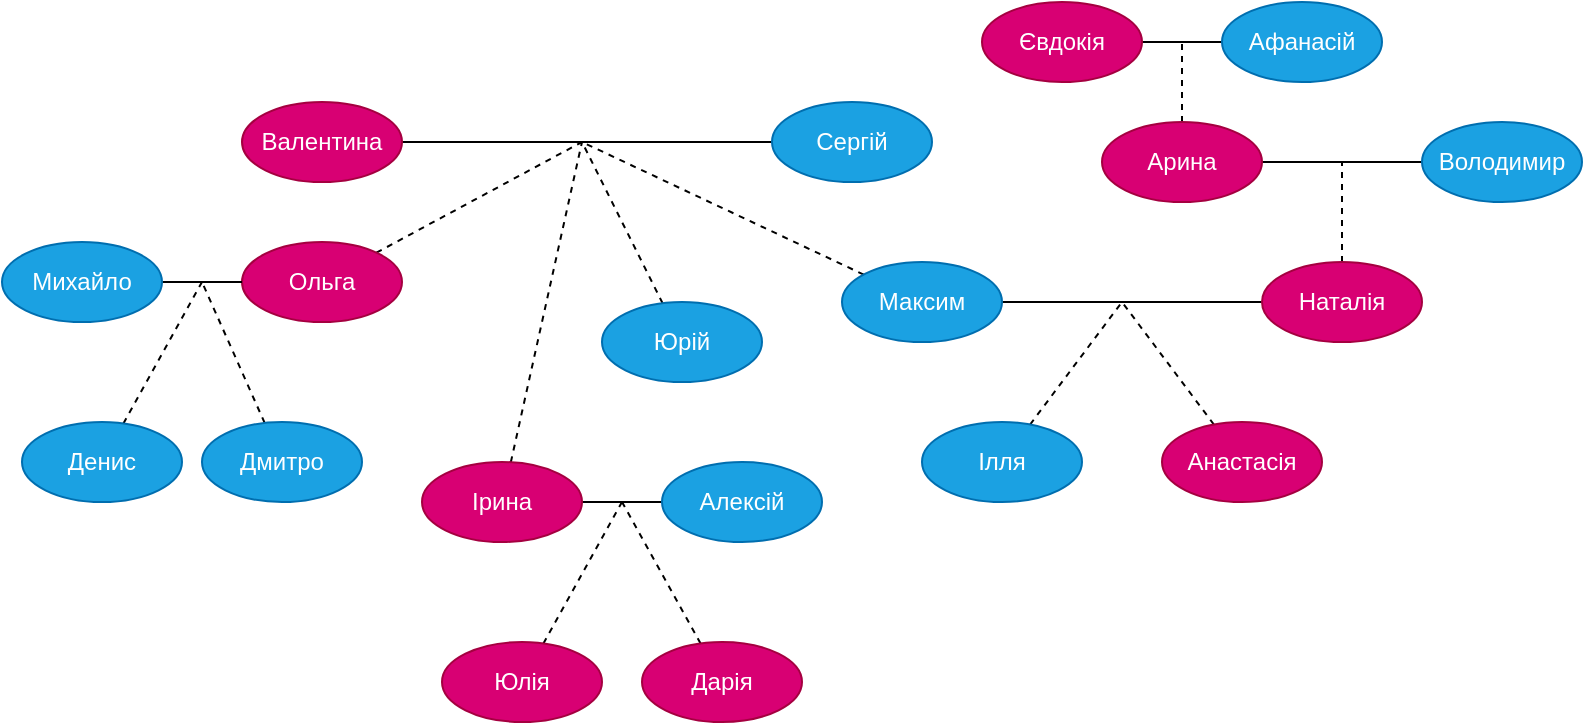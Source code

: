 <mxfile version="16.6.6" type="device"><diagram id="C_qC4oWtvyQVf8y8FEOF" name="Page-1"><mxGraphModel dx="981" dy="535" grid="1" gridSize="10" guides="1" tooltips="1" connect="1" arrows="1" fold="1" page="1" pageScale="1" pageWidth="850" pageHeight="1100" math="0" shadow="0"><root><mxCell id="0"/><mxCell id="1" parent="0"/><mxCell id="wAVEpl-wSf46L5tv8G8G-3" style="rounded=0;orthogonalLoop=1;jettySize=auto;html=1;endArrow=none;endFill=0;" parent="1" source="wAVEpl-wSf46L5tv8G8G-1" target="wAVEpl-wSf46L5tv8G8G-2" edge="1"><mxGeometry relative="1" as="geometry"/></mxCell><mxCell id="wAVEpl-wSf46L5tv8G8G-1" value="Валентина" style="ellipse;whiteSpace=wrap;html=1;fillColor=#d80073;fontColor=#ffffff;strokeColor=#A50040;" parent="1" vertex="1"><mxGeometry x="120" y="50" width="80" height="40" as="geometry"/></mxCell><mxCell id="wAVEpl-wSf46L5tv8G8G-2" value="Сергій" style="ellipse;whiteSpace=wrap;html=1;fillColor=#1ba1e2;fontColor=#ffffff;strokeColor=#006EAF;" parent="1" vertex="1"><mxGeometry x="385" y="50" width="80" height="40" as="geometry"/></mxCell><mxCell id="wAVEpl-wSf46L5tv8G8G-10" style="rounded=0;orthogonalLoop=1;jettySize=auto;html=1;endArrow=none;endFill=0;dashed=1;" parent="1" source="wAVEpl-wSf46L5tv8G8G-5" edge="1"><mxGeometry relative="1" as="geometry"><mxPoint x="290" y="70" as="targetPoint"/></mxGeometry></mxCell><mxCell id="wAVEpl-wSf46L5tv8G8G-5" value="Ольга" style="ellipse;whiteSpace=wrap;html=1;fillColor=#d80073;fontColor=#ffffff;strokeColor=#A50040;" parent="1" vertex="1"><mxGeometry x="120" y="120" width="80" height="40" as="geometry"/></mxCell><mxCell id="wAVEpl-wSf46L5tv8G8G-11" style="edgeStyle=none;rounded=0;orthogonalLoop=1;jettySize=auto;html=1;endArrow=none;endFill=0;dashed=1;" parent="1" source="wAVEpl-wSf46L5tv8G8G-7" edge="1"><mxGeometry relative="1" as="geometry"><mxPoint x="290" y="70" as="targetPoint"/></mxGeometry></mxCell><mxCell id="wAVEpl-wSf46L5tv8G8G-24" style="edgeStyle=none;rounded=0;orthogonalLoop=1;jettySize=auto;html=1;endArrow=none;endFill=0;" parent="1" source="wAVEpl-wSf46L5tv8G8G-7" target="wAVEpl-wSf46L5tv8G8G-23" edge="1"><mxGeometry relative="1" as="geometry"/></mxCell><mxCell id="wAVEpl-wSf46L5tv8G8G-7" value="Ірина" style="ellipse;whiteSpace=wrap;html=1;fillColor=#d80073;fontColor=#ffffff;strokeColor=#A50040;" parent="1" vertex="1"><mxGeometry x="210" y="230" width="80" height="40" as="geometry"/></mxCell><mxCell id="wAVEpl-wSf46L5tv8G8G-12" style="edgeStyle=none;rounded=0;orthogonalLoop=1;jettySize=auto;html=1;endArrow=none;endFill=0;dashed=1;" parent="1" source="wAVEpl-wSf46L5tv8G8G-8" edge="1"><mxGeometry relative="1" as="geometry"><mxPoint x="290" y="70" as="targetPoint"/></mxGeometry></mxCell><mxCell id="wAVEpl-wSf46L5tv8G8G-8" value="Юрій" style="ellipse;whiteSpace=wrap;html=1;fillColor=#1ba1e2;fontColor=#ffffff;strokeColor=#006EAF;" parent="1" vertex="1"><mxGeometry x="300" y="150" width="80" height="40" as="geometry"/></mxCell><mxCell id="wAVEpl-wSf46L5tv8G8G-13" style="edgeStyle=none;rounded=0;orthogonalLoop=1;jettySize=auto;html=1;endArrow=none;endFill=0;dashed=1;" parent="1" source="wAVEpl-wSf46L5tv8G8G-9" edge="1"><mxGeometry relative="1" as="geometry"><mxPoint x="290" y="70" as="targetPoint"/></mxGeometry></mxCell><mxCell id="wAVEpl-wSf46L5tv8G8G-28" style="edgeStyle=none;rounded=0;orthogonalLoop=1;jettySize=auto;html=1;endArrow=none;endFill=0;" parent="1" source="wAVEpl-wSf46L5tv8G8G-9" target="wAVEpl-wSf46L5tv8G8G-27" edge="1"><mxGeometry relative="1" as="geometry"/></mxCell><mxCell id="wAVEpl-wSf46L5tv8G8G-9" value="Максим" style="ellipse;whiteSpace=wrap;html=1;fillColor=#1ba1e2;fontColor=#ffffff;strokeColor=#006EAF;" parent="1" vertex="1"><mxGeometry x="420" y="130" width="80" height="40" as="geometry"/></mxCell><mxCell id="wAVEpl-wSf46L5tv8G8G-15" style="edgeStyle=none;rounded=0;orthogonalLoop=1;jettySize=auto;html=1;endArrow=none;endFill=0;" parent="1" source="wAVEpl-wSf46L5tv8G8G-14" target="wAVEpl-wSf46L5tv8G8G-5" edge="1"><mxGeometry relative="1" as="geometry"/></mxCell><mxCell id="wAVEpl-wSf46L5tv8G8G-14" value="Михайло" style="ellipse;whiteSpace=wrap;html=1;fillColor=#1ba1e2;fontColor=#ffffff;strokeColor=#006EAF;" parent="1" vertex="1"><mxGeometry y="120" width="80" height="40" as="geometry"/></mxCell><mxCell id="7qVHkGRphQoQH2n0uq-d-13" style="rounded=0;orthogonalLoop=1;jettySize=auto;html=1;dashed=1;endArrow=none;endFill=0;" edge="1" parent="1" source="wAVEpl-wSf46L5tv8G8G-16"><mxGeometry relative="1" as="geometry"><mxPoint x="100" y="140" as="targetPoint"/></mxGeometry></mxCell><mxCell id="wAVEpl-wSf46L5tv8G8G-16" value="Денис" style="ellipse;whiteSpace=wrap;html=1;fillColor=#1ba1e2;fontColor=#ffffff;strokeColor=#006EAF;" parent="1" vertex="1"><mxGeometry x="10" y="210" width="80" height="40" as="geometry"/></mxCell><mxCell id="7qVHkGRphQoQH2n0uq-d-14" style="edgeStyle=none;rounded=0;orthogonalLoop=1;jettySize=auto;html=1;dashed=1;endArrow=none;endFill=0;" edge="1" parent="1" source="wAVEpl-wSf46L5tv8G8G-17"><mxGeometry relative="1" as="geometry"><mxPoint x="100" y="140" as="targetPoint"/></mxGeometry></mxCell><mxCell id="wAVEpl-wSf46L5tv8G8G-17" value="Дмитро" style="ellipse;whiteSpace=wrap;html=1;fillColor=#1ba1e2;fontColor=#ffffff;strokeColor=#006EAF;" parent="1" vertex="1"><mxGeometry x="100" y="210" width="80" height="40" as="geometry"/></mxCell><mxCell id="wAVEpl-wSf46L5tv8G8G-25" style="edgeStyle=none;rounded=0;orthogonalLoop=1;jettySize=auto;html=1;endArrow=none;endFill=0;dashed=1;" parent="1" source="wAVEpl-wSf46L5tv8G8G-20" edge="1"><mxGeometry relative="1" as="geometry"><mxPoint x="310" y="250" as="targetPoint"/></mxGeometry></mxCell><mxCell id="wAVEpl-wSf46L5tv8G8G-20" value="Юлія&lt;span style=&quot;color: rgba(0 , 0 , 0 , 0) ; font-family: monospace ; font-size: 0px&quot;&gt;%3CmxGraphModel%3E%3Croot%3E%3CmxCell%20id%3D%220%22%2F%3E%3CmxCell%20id%3D%221%22%20parent%3D%220%22%2F%3E%3CmxCell%20id%3D%222%22%20value%3D%22%D0%9E%D0%BB%D1%8C%D0%B3%D0%B0%22%20style%3D%22ellipse%3BwhiteSpace%3Dwrap%3Bhtml%3D1%3BfillColor%3D%23d80073%3BfontColor%3D%23ffffff%3BstrokeColor%3D%23A50040%3B%22%20vertex%3D%221%22%20parent%3D%221%22%3E%3CmxGeometry%20x%3D%22120%22%20y%3D%22120%22%20width%3D%2280%22%20height%3D%2240%22%20as%3D%22geometry%22%2F%3E%3C%2FmxCell%3E%3C%2Froot%3E%3C%2FmxGraphModel%3E&lt;/span&gt;" style="ellipse;whiteSpace=wrap;html=1;fillColor=#d80073;fontColor=#ffffff;strokeColor=#A50040;" parent="1" vertex="1"><mxGeometry x="220" y="320" width="80" height="40" as="geometry"/></mxCell><mxCell id="wAVEpl-wSf46L5tv8G8G-26" style="edgeStyle=none;rounded=0;orthogonalLoop=1;jettySize=auto;html=1;endArrow=none;endFill=0;dashed=1;" parent="1" source="wAVEpl-wSf46L5tv8G8G-21" edge="1"><mxGeometry relative="1" as="geometry"><mxPoint x="310" y="250" as="targetPoint"/></mxGeometry></mxCell><mxCell id="wAVEpl-wSf46L5tv8G8G-21" value="Дарія" style="ellipse;whiteSpace=wrap;html=1;fillColor=#d80073;fontColor=#ffffff;strokeColor=#A50040;" parent="1" vertex="1"><mxGeometry x="320" y="320" width="80" height="40" as="geometry"/></mxCell><mxCell id="wAVEpl-wSf46L5tv8G8G-23" value="Алексій" style="ellipse;whiteSpace=wrap;html=1;fillColor=#1ba1e2;fontColor=#ffffff;strokeColor=#006EAF;" parent="1" vertex="1"><mxGeometry x="330" y="230" width="80" height="40" as="geometry"/></mxCell><mxCell id="wAVEpl-wSf46L5tv8G8G-39" style="edgeStyle=none;rounded=0;orthogonalLoop=1;jettySize=auto;html=1;endArrow=none;endFill=0;dashed=1;" parent="1" source="wAVEpl-wSf46L5tv8G8G-27" edge="1"><mxGeometry relative="1" as="geometry"><mxPoint x="670" y="80" as="targetPoint"/></mxGeometry></mxCell><mxCell id="wAVEpl-wSf46L5tv8G8G-27" value="Наталія" style="ellipse;whiteSpace=wrap;html=1;fillColor=#d80073;fontColor=#ffffff;strokeColor=#A50040;" parent="1" vertex="1"><mxGeometry x="630" y="130" width="80" height="40" as="geometry"/></mxCell><mxCell id="wAVEpl-wSf46L5tv8G8G-33" style="edgeStyle=none;rounded=0;orthogonalLoop=1;jettySize=auto;html=1;endArrow=none;endFill=0;dashed=1;" parent="1" source="wAVEpl-wSf46L5tv8G8G-32" edge="1"><mxGeometry relative="1" as="geometry"><mxPoint x="560" y="150" as="targetPoint"/><Array as="points"/></mxGeometry></mxCell><mxCell id="wAVEpl-wSf46L5tv8G8G-32" value="Ілля" style="ellipse;whiteSpace=wrap;html=1;fillColor=#1ba1e2;fontColor=#ffffff;strokeColor=#006EAF;" parent="1" vertex="1"><mxGeometry x="460" y="210" width="80" height="40" as="geometry"/></mxCell><mxCell id="wAVEpl-wSf46L5tv8G8G-35" style="edgeStyle=none;rounded=0;orthogonalLoop=1;jettySize=auto;html=1;endArrow=none;endFill=0;dashed=1;" parent="1" source="wAVEpl-wSf46L5tv8G8G-34" edge="1"><mxGeometry relative="1" as="geometry"><mxPoint x="560" y="150" as="targetPoint"/></mxGeometry></mxCell><mxCell id="wAVEpl-wSf46L5tv8G8G-34" value="Анастасія" style="ellipse;whiteSpace=wrap;html=1;fillColor=#d80073;fontColor=#ffffff;strokeColor=#A50040;" parent="1" vertex="1"><mxGeometry x="580" y="210" width="80" height="40" as="geometry"/></mxCell><mxCell id="wAVEpl-wSf46L5tv8G8G-38" style="edgeStyle=none;rounded=0;orthogonalLoop=1;jettySize=auto;html=1;endArrow=none;endFill=0;" parent="1" source="wAVEpl-wSf46L5tv8G8G-36" target="wAVEpl-wSf46L5tv8G8G-37" edge="1"><mxGeometry relative="1" as="geometry"/></mxCell><mxCell id="wAVEpl-wSf46L5tv8G8G-43" style="edgeStyle=none;rounded=0;orthogonalLoop=1;jettySize=auto;html=1;endArrow=none;endFill=0;dashed=1;" parent="1" source="wAVEpl-wSf46L5tv8G8G-36" edge="1"><mxGeometry relative="1" as="geometry"><mxPoint x="590" y="20" as="targetPoint"/></mxGeometry></mxCell><mxCell id="wAVEpl-wSf46L5tv8G8G-36" value="Арина" style="ellipse;whiteSpace=wrap;html=1;fillColor=#d80073;fontColor=#ffffff;strokeColor=#A50040;" parent="1" vertex="1"><mxGeometry x="550" y="60" width="80" height="40" as="geometry"/></mxCell><mxCell id="wAVEpl-wSf46L5tv8G8G-37" value="Володимир" style="ellipse;whiteSpace=wrap;html=1;fillColor=#1ba1e2;fontColor=#ffffff;strokeColor=#006EAF;" parent="1" vertex="1"><mxGeometry x="710" y="60" width="80" height="40" as="geometry"/></mxCell><mxCell id="wAVEpl-wSf46L5tv8G8G-42" style="edgeStyle=none;rounded=0;orthogonalLoop=1;jettySize=auto;html=1;endArrow=none;endFill=0;" parent="1" source="wAVEpl-wSf46L5tv8G8G-40" target="wAVEpl-wSf46L5tv8G8G-41" edge="1"><mxGeometry relative="1" as="geometry"/></mxCell><mxCell id="wAVEpl-wSf46L5tv8G8G-40" value="Євдокія" style="ellipse;whiteSpace=wrap;html=1;fillColor=#d80073;fontColor=#ffffff;strokeColor=#A50040;" parent="1" vertex="1"><mxGeometry x="490" width="80" height="40" as="geometry"/></mxCell><mxCell id="wAVEpl-wSf46L5tv8G8G-41" value="Афанасій" style="ellipse;whiteSpace=wrap;html=1;fillColor=#1ba1e2;fontColor=#ffffff;strokeColor=#006EAF;" parent="1" vertex="1"><mxGeometry x="610" width="80" height="40" as="geometry"/></mxCell></root></mxGraphModel></diagram></mxfile>